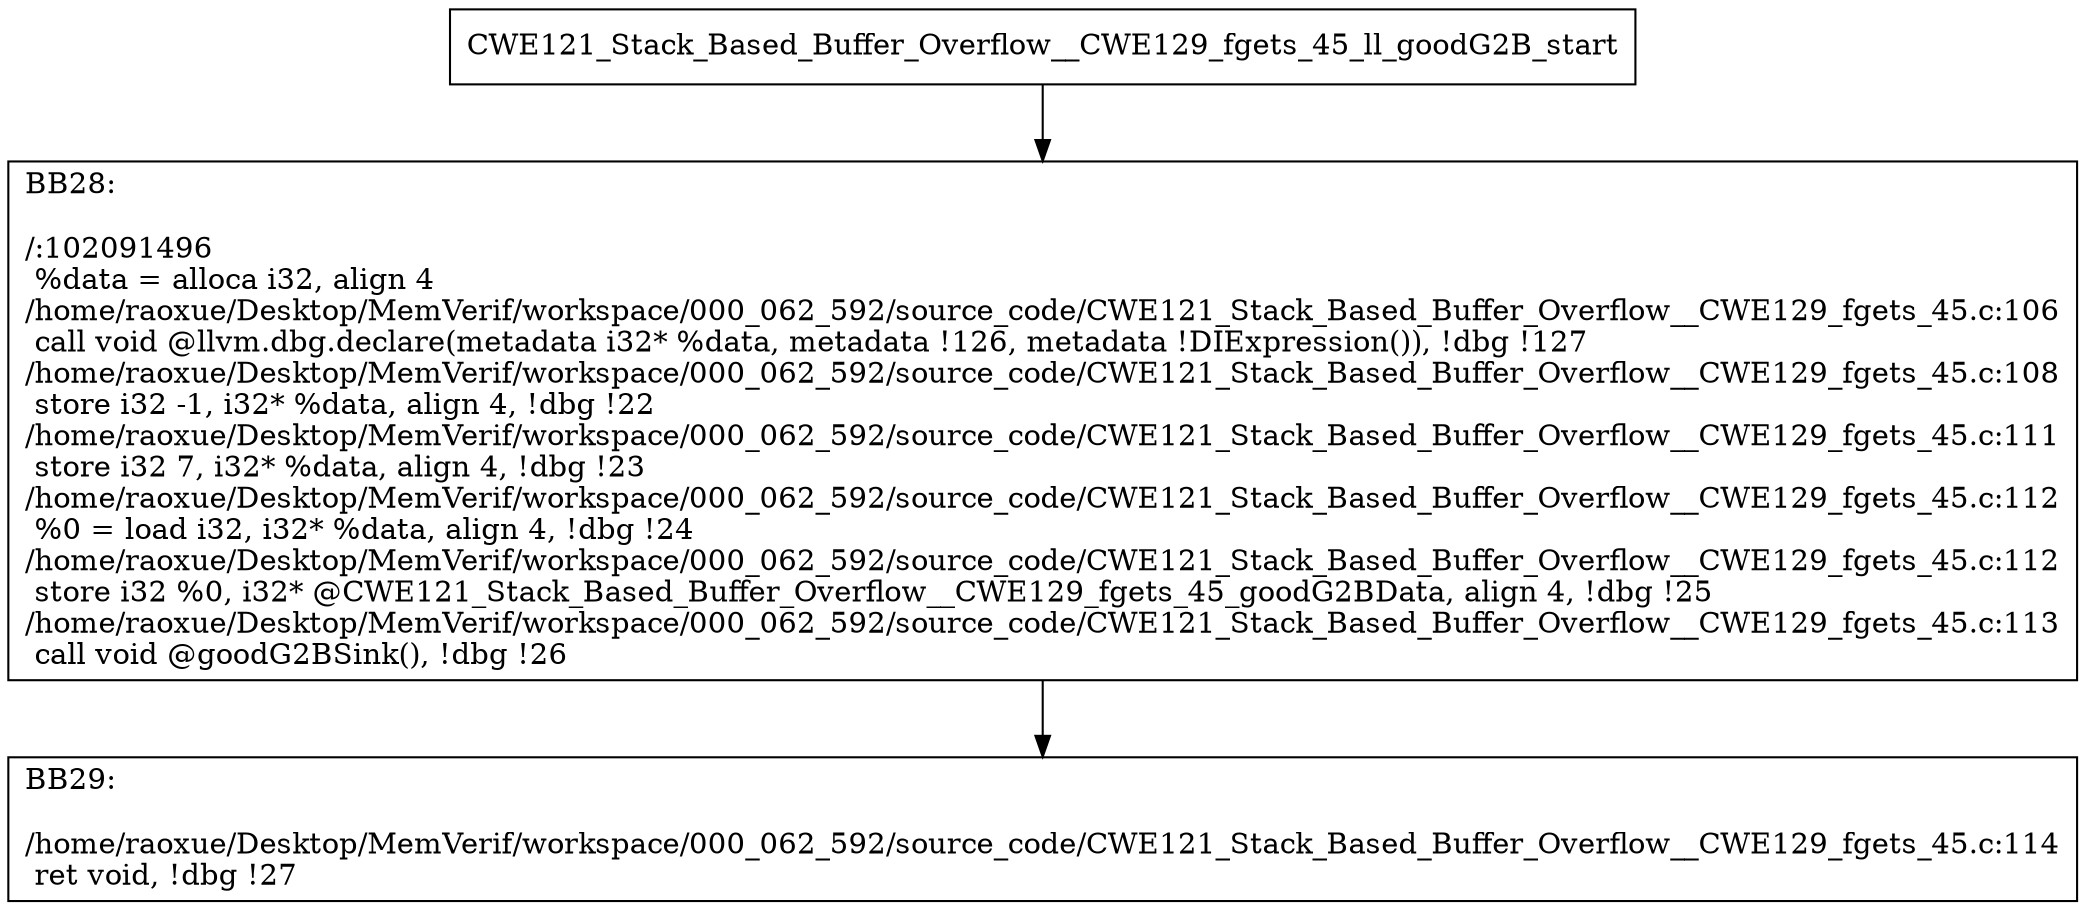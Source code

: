 digraph "CFG for'CWE121_Stack_Based_Buffer_Overflow__CWE129_fgets_45_ll_goodG2B' function" {
	BBCWE121_Stack_Based_Buffer_Overflow__CWE129_fgets_45_ll_goodG2B_start[shape=record,label="{CWE121_Stack_Based_Buffer_Overflow__CWE129_fgets_45_ll_goodG2B_start}"];
	BBCWE121_Stack_Based_Buffer_Overflow__CWE129_fgets_45_ll_goodG2B_start-> CWE121_Stack_Based_Buffer_Overflow__CWE129_fgets_45_ll_goodG2BBB28;
	CWE121_Stack_Based_Buffer_Overflow__CWE129_fgets_45_ll_goodG2BBB28 [shape=record, label="{BB28:\l\l/:102091496\l
  %data = alloca i32, align 4\l
/home/raoxue/Desktop/MemVerif/workspace/000_062_592/source_code/CWE121_Stack_Based_Buffer_Overflow__CWE129_fgets_45.c:106\l
  call void @llvm.dbg.declare(metadata i32* %data, metadata !126, metadata !DIExpression()), !dbg !127\l
/home/raoxue/Desktop/MemVerif/workspace/000_062_592/source_code/CWE121_Stack_Based_Buffer_Overflow__CWE129_fgets_45.c:108\l
  store i32 -1, i32* %data, align 4, !dbg !22\l
/home/raoxue/Desktop/MemVerif/workspace/000_062_592/source_code/CWE121_Stack_Based_Buffer_Overflow__CWE129_fgets_45.c:111\l
  store i32 7, i32* %data, align 4, !dbg !23\l
/home/raoxue/Desktop/MemVerif/workspace/000_062_592/source_code/CWE121_Stack_Based_Buffer_Overflow__CWE129_fgets_45.c:112\l
  %0 = load i32, i32* %data, align 4, !dbg !24\l
/home/raoxue/Desktop/MemVerif/workspace/000_062_592/source_code/CWE121_Stack_Based_Buffer_Overflow__CWE129_fgets_45.c:112\l
  store i32 %0, i32* @CWE121_Stack_Based_Buffer_Overflow__CWE129_fgets_45_goodG2BData, align 4, !dbg !25\l
/home/raoxue/Desktop/MemVerif/workspace/000_062_592/source_code/CWE121_Stack_Based_Buffer_Overflow__CWE129_fgets_45.c:113\l
  call void @goodG2BSink(), !dbg !26\l
}"];
	CWE121_Stack_Based_Buffer_Overflow__CWE129_fgets_45_ll_goodG2BBB28-> CWE121_Stack_Based_Buffer_Overflow__CWE129_fgets_45_ll_goodG2BBB29;
	CWE121_Stack_Based_Buffer_Overflow__CWE129_fgets_45_ll_goodG2BBB29 [shape=record, label="{BB29:\l\l/home/raoxue/Desktop/MemVerif/workspace/000_062_592/source_code/CWE121_Stack_Based_Buffer_Overflow__CWE129_fgets_45.c:114\l
  ret void, !dbg !27\l
}"];
}
